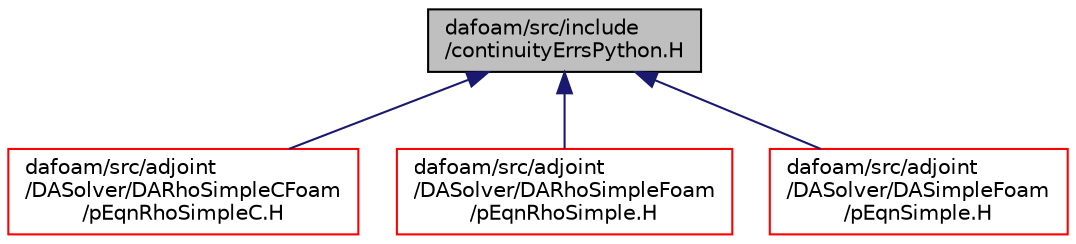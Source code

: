 digraph "dafoam/src/include/continuityErrsPython.H"
{
  bgcolor="transparent";
  edge [fontname="Helvetica",fontsize="10",labelfontname="Helvetica",labelfontsize="10"];
  node [fontname="Helvetica",fontsize="10",shape=record];
  Node1 [label="dafoam/src/include\l/continuityErrsPython.H",height=0.2,width=0.4,color="black", fillcolor="grey75", style="filled", fontcolor="black"];
  Node1 -> Node2 [dir="back",color="midnightblue",fontsize="10",style="solid",fontname="Helvetica"];
  Node2 [label="dafoam/src/adjoint\l/DASolver/DARhoSimpleCFoam\l/pEqnRhoSimpleC.H",height=0.2,width=0.4,color="red",URL="$pEqnRhoSimpleC_8H.html"];
  Node1 -> Node4 [dir="back",color="midnightblue",fontsize="10",style="solid",fontname="Helvetica"];
  Node4 [label="dafoam/src/adjoint\l/DASolver/DARhoSimpleFoam\l/pEqnRhoSimple.H",height=0.2,width=0.4,color="red",URL="$pEqnRhoSimple_8H.html"];
  Node1 -> Node6 [dir="back",color="midnightblue",fontsize="10",style="solid",fontname="Helvetica"];
  Node6 [label="dafoam/src/adjoint\l/DASolver/DASimpleFoam\l/pEqnSimple.H",height=0.2,width=0.4,color="red",URL="$pEqnSimple_8H.html"];
}
